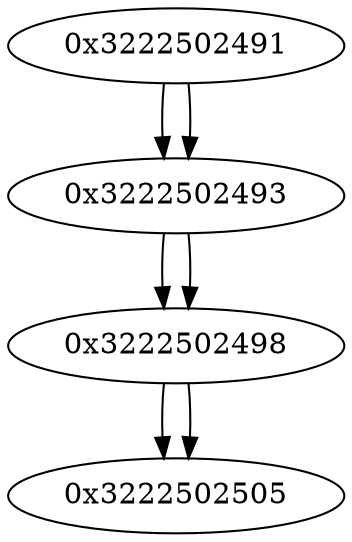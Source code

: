 digraph G{
/* nodes */
  n1 [label="0x3222502491"]
  n2 [label="0x3222502493"]
  n3 [label="0x3222502498"]
  n4 [label="0x3222502505"]
/* edges */
n1 -> n2;
n2 -> n3;
n1 -> n2;
n3 -> n4;
n2 -> n3;
n3 -> n4;
}
